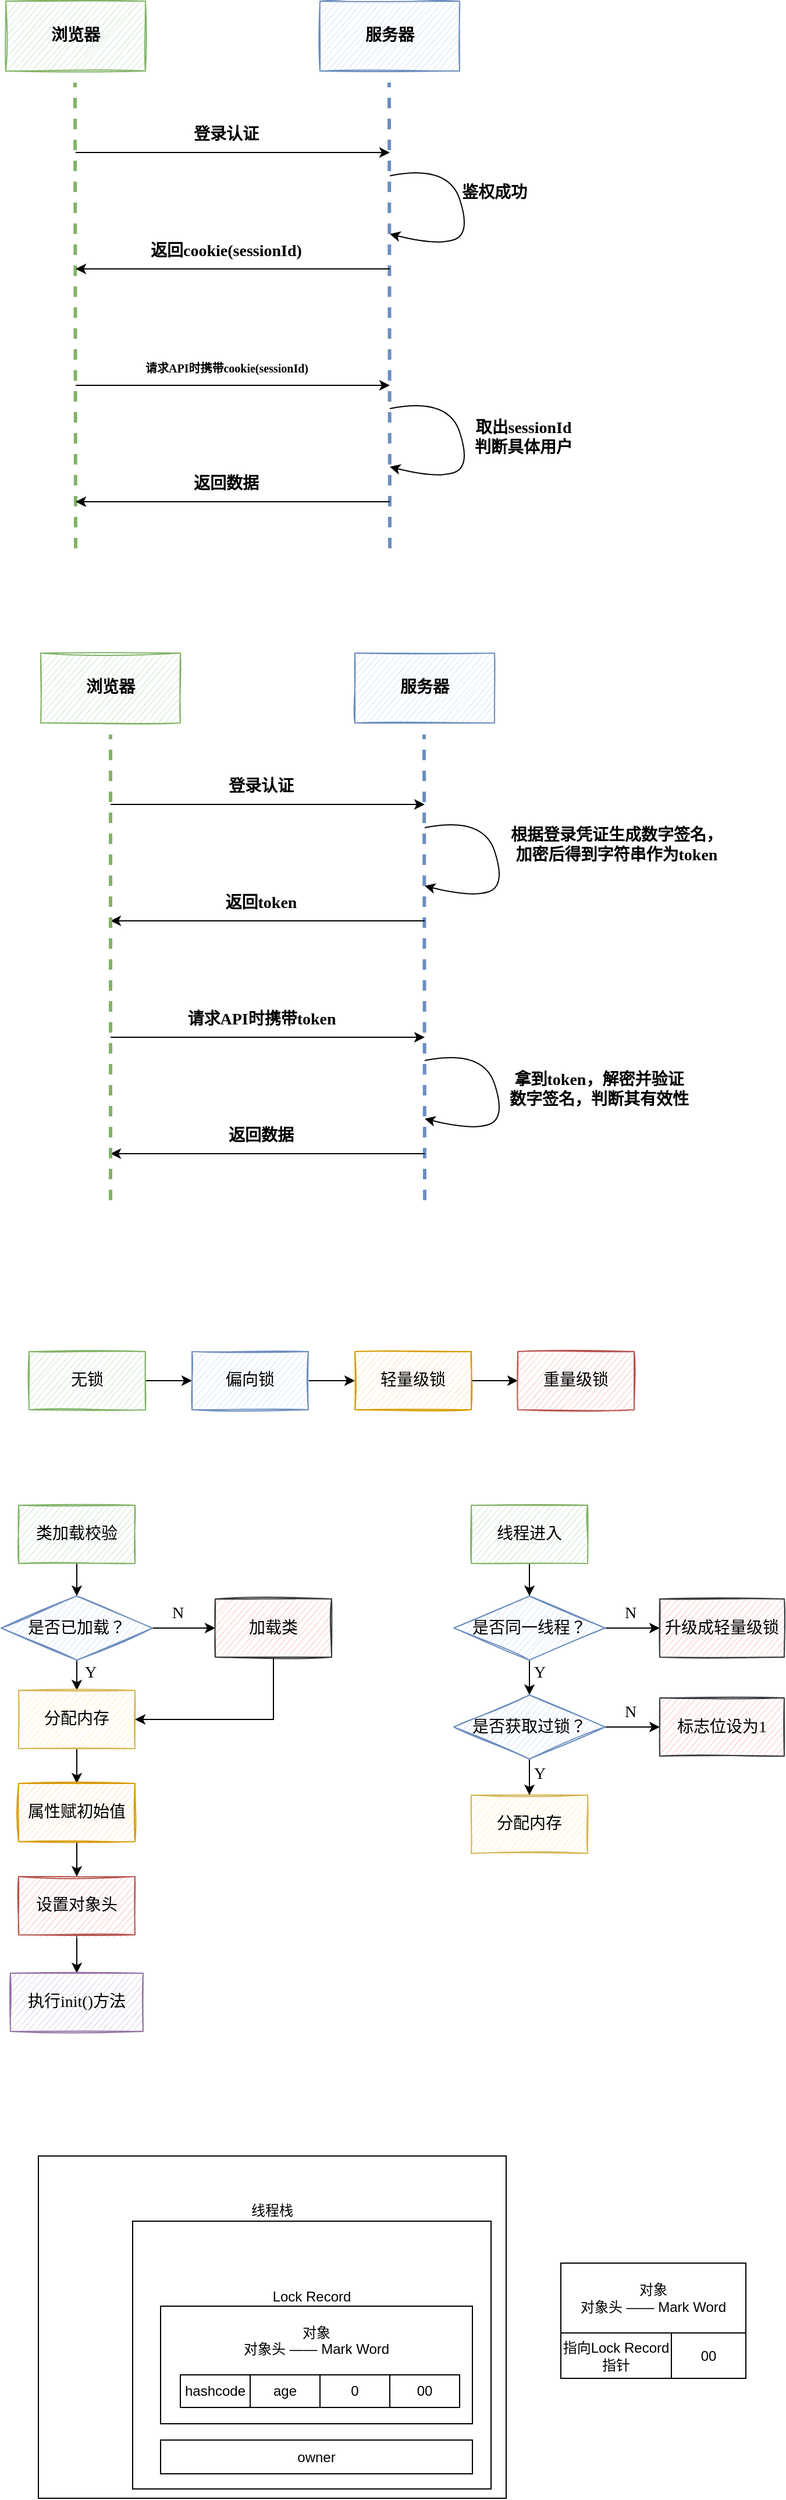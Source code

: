<mxfile version="18.1.3" type="github">
  <diagram id="XjVkoh3s6qNT3mLwqElE" name="第 1 页">
    <mxGraphModel dx="377" dy="233" grid="0" gridSize="10" guides="1" tooltips="1" connect="1" arrows="1" fold="1" page="1" pageScale="1" pageWidth="827" pageHeight="1169" math="0" shadow="0">
      <root>
        <mxCell id="0" />
        <mxCell id="1" parent="0" />
        <mxCell id="EwMLj1MMuvyPxPRpaQWR-1" value="" style="group;fontStyle=1" parent="1" vertex="1" connectable="0">
          <mxGeometry x="90" y="50" width="500" height="450" as="geometry" />
        </mxCell>
        <mxCell id="jYE5WnwlVPZ0vAVxvm49-1" value="浏览器" style="rounded=0;whiteSpace=wrap;html=1;fontFamily=Lucida Console;fillColor=#d5e8d4;strokeColor=#82b366;sketch=1;fontSize=14;fontStyle=1" parent="EwMLj1MMuvyPxPRpaQWR-1" vertex="1">
          <mxGeometry width="120" height="60" as="geometry" />
        </mxCell>
        <mxCell id="jYE5WnwlVPZ0vAVxvm49-2" value="" style="endArrow=none;html=1;rounded=0;dashed=1;fontFamily=Lucida Console;fillColor=#d5e8d4;strokeColor=#82b366;fontSize=14;fontStyle=1;strokeWidth=3;" parent="EwMLj1MMuvyPxPRpaQWR-1" edge="1">
          <mxGeometry width="50" height="50" relative="1" as="geometry">
            <mxPoint x="60" y="470" as="sourcePoint" />
            <mxPoint x="59.5" y="70" as="targetPoint" />
          </mxGeometry>
        </mxCell>
        <mxCell id="jYE5WnwlVPZ0vAVxvm49-3" value="服务器" style="rounded=0;whiteSpace=wrap;html=1;fontFamily=Lucida Console;fillColor=#dae8fc;strokeColor=#6c8ebf;sketch=1;fontSize=14;fontStyle=1" parent="EwMLj1MMuvyPxPRpaQWR-1" vertex="1">
          <mxGeometry x="270" width="120" height="60" as="geometry" />
        </mxCell>
        <mxCell id="jYE5WnwlVPZ0vAVxvm49-4" value="" style="endArrow=none;html=1;rounded=0;dashed=1;fontFamily=Lucida Console;fillColor=#dae8fc;strokeColor=#6c8ebf;fontSize=14;fontStyle=1;strokeWidth=3;" parent="EwMLj1MMuvyPxPRpaQWR-1" edge="1">
          <mxGeometry width="50" height="50" relative="1" as="geometry">
            <mxPoint x="330" y="470" as="sourcePoint" />
            <mxPoint x="329.5" y="70" as="targetPoint" />
          </mxGeometry>
        </mxCell>
        <mxCell id="jYE5WnwlVPZ0vAVxvm49-5" value="" style="endArrow=classic;html=1;rounded=0;targetPerimeterSpacing=0;startArrow=none;startFill=0;endFill=1;fontFamily=Lucida Console;fontSize=14;fontStyle=1" parent="EwMLj1MMuvyPxPRpaQWR-1" edge="1">
          <mxGeometry width="50" height="50" relative="1" as="geometry">
            <mxPoint x="60" y="130" as="sourcePoint" />
            <mxPoint x="330" y="130" as="targetPoint" />
          </mxGeometry>
        </mxCell>
        <mxCell id="jYE5WnwlVPZ0vAVxvm49-6" value="" style="endArrow=none;html=1;rounded=0;targetPerimeterSpacing=0;startArrow=classic;startFill=1;endFill=0;fontFamily=Lucida Console;fontSize=14;fontStyle=1" parent="EwMLj1MMuvyPxPRpaQWR-1" edge="1">
          <mxGeometry width="50" height="50" relative="1" as="geometry">
            <mxPoint x="60" y="230" as="sourcePoint" />
            <mxPoint x="330" y="230" as="targetPoint" />
          </mxGeometry>
        </mxCell>
        <mxCell id="jYE5WnwlVPZ0vAVxvm49-7" value="" style="endArrow=classic;html=1;rounded=0;targetPerimeterSpacing=0;startArrow=none;startFill=0;endFill=1;fontFamily=Lucida Console;fontSize=14;fontStyle=1" parent="EwMLj1MMuvyPxPRpaQWR-1" edge="1">
          <mxGeometry width="50" height="50" relative="1" as="geometry">
            <mxPoint x="60" y="330" as="sourcePoint" />
            <mxPoint x="330" y="330" as="targetPoint" />
          </mxGeometry>
        </mxCell>
        <mxCell id="jYE5WnwlVPZ0vAVxvm49-8" value="登录认证" style="text;html=1;strokeColor=none;fillColor=none;align=center;verticalAlign=middle;whiteSpace=wrap;rounded=0;fontFamily=Lucida Console;fontSize=14;fontStyle=1" parent="EwMLj1MMuvyPxPRpaQWR-1" vertex="1">
          <mxGeometry x="130" y="100" width="119" height="30" as="geometry" />
        </mxCell>
        <mxCell id="jYE5WnwlVPZ0vAVxvm49-9" value="返回cookie(sessionId)" style="text;html=1;strokeColor=none;fillColor=none;align=center;verticalAlign=middle;whiteSpace=wrap;rounded=0;fontFamily=Lucida Console;fontSize=14;fontStyle=1" parent="EwMLj1MMuvyPxPRpaQWR-1" vertex="1">
          <mxGeometry x="94" y="200" width="191" height="30" as="geometry" />
        </mxCell>
        <mxCell id="jYE5WnwlVPZ0vAVxvm49-10" value="请求API时携带cookie(sessionId)" style="text;html=1;strokeColor=none;fillColor=none;align=center;verticalAlign=middle;whiteSpace=wrap;rounded=0;fontFamily=Lucida Console;fontSize=10;fontStyle=1" parent="EwMLj1MMuvyPxPRpaQWR-1" vertex="1">
          <mxGeometry x="74.5" y="300" width="230" height="30" as="geometry" />
        </mxCell>
        <mxCell id="jYE5WnwlVPZ0vAVxvm49-11" value="" style="curved=1;endArrow=classic;html=1;rounded=0;targetPerimeterSpacing=0;fontFamily=Lucida Console;fontSize=14;fontStyle=1" parent="EwMLj1MMuvyPxPRpaQWR-1" edge="1">
          <mxGeometry width="50" height="50" relative="1" as="geometry">
            <mxPoint x="330" y="150" as="sourcePoint" />
            <mxPoint x="330" y="200" as="targetPoint" />
            <Array as="points">
              <mxPoint x="380" y="140" />
              <mxPoint x="400" y="200" />
              <mxPoint x="370" y="210" />
            </Array>
          </mxGeometry>
        </mxCell>
        <mxCell id="jYE5WnwlVPZ0vAVxvm49-12" value="鉴权成功" style="text;html=1;strokeColor=none;fillColor=none;align=center;verticalAlign=middle;whiteSpace=wrap;rounded=0;fontFamily=Lucida Console;fontSize=14;fontStyle=1" parent="EwMLj1MMuvyPxPRpaQWR-1" vertex="1">
          <mxGeometry x="390" y="150" width="60" height="30" as="geometry" />
        </mxCell>
        <mxCell id="jYE5WnwlVPZ0vAVxvm49-13" value="" style="curved=1;endArrow=classic;html=1;rounded=0;targetPerimeterSpacing=0;fontFamily=Lucida Console;fontSize=14;fontStyle=1" parent="EwMLj1MMuvyPxPRpaQWR-1" edge="1">
          <mxGeometry width="50" height="50" relative="1" as="geometry">
            <mxPoint x="330" y="350" as="sourcePoint" />
            <mxPoint x="330" y="400" as="targetPoint" />
            <Array as="points">
              <mxPoint x="380" y="340" />
              <mxPoint x="400" y="400" />
              <mxPoint x="370" y="410" />
            </Array>
          </mxGeometry>
        </mxCell>
        <mxCell id="jYE5WnwlVPZ0vAVxvm49-14" value="取出sessionId&lt;br style=&quot;font-size: 14px;&quot;&gt;判断具体用户" style="text;html=1;strokeColor=none;fillColor=none;align=center;verticalAlign=middle;whiteSpace=wrap;rounded=0;fontFamily=Lucida Console;fontSize=14;fontStyle=1" parent="EwMLj1MMuvyPxPRpaQWR-1" vertex="1">
          <mxGeometry x="390" y="360" width="110" height="30" as="geometry" />
        </mxCell>
        <mxCell id="dwg1_KrbQBoSWfs_JqFU-19" value="" style="endArrow=none;html=1;rounded=0;targetPerimeterSpacing=0;startArrow=classic;startFill=1;endFill=0;fontFamily=Lucida Console;fontSize=14;fontStyle=1" parent="EwMLj1MMuvyPxPRpaQWR-1" edge="1">
          <mxGeometry width="50" height="50" relative="1" as="geometry">
            <mxPoint x="60" y="430" as="sourcePoint" />
            <mxPoint x="330" y="430" as="targetPoint" />
          </mxGeometry>
        </mxCell>
        <mxCell id="dwg1_KrbQBoSWfs_JqFU-20" value="返回数据" style="text;html=1;strokeColor=none;fillColor=none;align=center;verticalAlign=middle;whiteSpace=wrap;rounded=0;fontFamily=Lucida Console;fontSize=14;fontStyle=1" parent="EwMLj1MMuvyPxPRpaQWR-1" vertex="1">
          <mxGeometry x="94" y="400" width="191" height="30" as="geometry" />
        </mxCell>
        <mxCell id="dwg1_KrbQBoSWfs_JqFU-1" value="" style="group;fontStyle=1;strokeWidth=2;" parent="1" vertex="1" connectable="0">
          <mxGeometry x="120" y="610" width="580" height="450" as="geometry" />
        </mxCell>
        <mxCell id="dwg1_KrbQBoSWfs_JqFU-2" value="浏览器" style="rounded=0;whiteSpace=wrap;html=1;fontFamily=Lucida Console;fillColor=#d5e8d4;strokeColor=#82b366;sketch=1;fontSize=14;fontStyle=1" parent="dwg1_KrbQBoSWfs_JqFU-1" vertex="1">
          <mxGeometry width="120" height="60" as="geometry" />
        </mxCell>
        <mxCell id="dwg1_KrbQBoSWfs_JqFU-4" value="服务器" style="rounded=0;whiteSpace=wrap;html=1;fontFamily=Lucida Console;fillColor=#dae8fc;strokeColor=#6c8ebf;sketch=1;fontSize=14;fontStyle=1" parent="dwg1_KrbQBoSWfs_JqFU-1" vertex="1">
          <mxGeometry x="270" width="120" height="60" as="geometry" />
        </mxCell>
        <mxCell id="dwg1_KrbQBoSWfs_JqFU-5" value="" style="endArrow=none;html=1;rounded=0;dashed=1;fontFamily=Lucida Console;fillColor=#dae8fc;strokeColor=#6c8ebf;fontSize=14;fontStyle=1;strokeWidth=3;" parent="dwg1_KrbQBoSWfs_JqFU-1" edge="1">
          <mxGeometry width="50" height="50" relative="1" as="geometry">
            <mxPoint x="330" y="470" as="sourcePoint" />
            <mxPoint x="329.5" y="70" as="targetPoint" />
          </mxGeometry>
        </mxCell>
        <mxCell id="dwg1_KrbQBoSWfs_JqFU-6" value="" style="endArrow=classic;html=1;rounded=0;targetPerimeterSpacing=0;startArrow=none;startFill=0;endFill=1;fontFamily=Lucida Console;fontSize=14;fontStyle=1" parent="dwg1_KrbQBoSWfs_JqFU-1" edge="1">
          <mxGeometry width="50" height="50" relative="1" as="geometry">
            <mxPoint x="60" y="130" as="sourcePoint" />
            <mxPoint x="330" y="130" as="targetPoint" />
          </mxGeometry>
        </mxCell>
        <mxCell id="dwg1_KrbQBoSWfs_JqFU-7" value="" style="endArrow=none;html=1;rounded=0;targetPerimeterSpacing=0;startArrow=classic;startFill=1;endFill=0;fontFamily=Lucida Console;fontSize=14;fontStyle=1" parent="dwg1_KrbQBoSWfs_JqFU-1" edge="1">
          <mxGeometry width="50" height="50" relative="1" as="geometry">
            <mxPoint x="60" y="230" as="sourcePoint" />
            <mxPoint x="330" y="230" as="targetPoint" />
          </mxGeometry>
        </mxCell>
        <mxCell id="dwg1_KrbQBoSWfs_JqFU-8" value="" style="endArrow=classic;html=1;rounded=0;targetPerimeterSpacing=0;startArrow=none;startFill=0;endFill=1;fontFamily=Lucida Console;fontSize=14;fontStyle=1" parent="dwg1_KrbQBoSWfs_JqFU-1" edge="1">
          <mxGeometry width="50" height="50" relative="1" as="geometry">
            <mxPoint x="60" y="330" as="sourcePoint" />
            <mxPoint x="330" y="330" as="targetPoint" />
          </mxGeometry>
        </mxCell>
        <mxCell id="dwg1_KrbQBoSWfs_JqFU-9" value="登录认证" style="text;html=1;strokeColor=none;fillColor=none;align=center;verticalAlign=middle;whiteSpace=wrap;rounded=0;fontFamily=Lucida Console;fontSize=14;fontStyle=1" parent="dwg1_KrbQBoSWfs_JqFU-1" vertex="1">
          <mxGeometry x="130" y="100" width="119" height="30" as="geometry" />
        </mxCell>
        <mxCell id="dwg1_KrbQBoSWfs_JqFU-10" value="返回token" style="text;html=1;strokeColor=none;fillColor=none;align=center;verticalAlign=middle;whiteSpace=wrap;rounded=0;fontFamily=Lucida Console;fontSize=14;fontStyle=1" parent="dwg1_KrbQBoSWfs_JqFU-1" vertex="1">
          <mxGeometry x="94" y="200" width="191" height="30" as="geometry" />
        </mxCell>
        <mxCell id="dwg1_KrbQBoSWfs_JqFU-11" value="请求API时携带token" style="text;html=1;strokeColor=none;fillColor=none;align=center;verticalAlign=middle;whiteSpace=wrap;rounded=0;fontFamily=Lucida Console;fontSize=14;fontStyle=1" parent="dwg1_KrbQBoSWfs_JqFU-1" vertex="1">
          <mxGeometry x="74.5" y="300" width="230" height="30" as="geometry" />
        </mxCell>
        <mxCell id="dwg1_KrbQBoSWfs_JqFU-12" value="" style="curved=1;endArrow=classic;html=1;rounded=0;targetPerimeterSpacing=0;fontFamily=Lucida Console;fontSize=14;fontStyle=1" parent="dwg1_KrbQBoSWfs_JqFU-1" edge="1">
          <mxGeometry width="50" height="50" relative="1" as="geometry">
            <mxPoint x="330" y="150" as="sourcePoint" />
            <mxPoint x="330" y="200" as="targetPoint" />
            <Array as="points">
              <mxPoint x="380" y="140" />
              <mxPoint x="400" y="200" />
              <mxPoint x="370" y="210" />
            </Array>
          </mxGeometry>
        </mxCell>
        <mxCell id="dwg1_KrbQBoSWfs_JqFU-13" value="根据登录凭证生成数字签名，加密后得到字符串作为token" style="text;html=1;strokeColor=none;fillColor=none;align=center;verticalAlign=middle;whiteSpace=wrap;rounded=0;fontFamily=Lucida Console;fontSize=14;fontStyle=1" parent="dwg1_KrbQBoSWfs_JqFU-1" vertex="1">
          <mxGeometry x="400" y="150" width="190" height="30" as="geometry" />
        </mxCell>
        <mxCell id="dwg1_KrbQBoSWfs_JqFU-14" value="" style="curved=1;endArrow=classic;html=1;rounded=0;targetPerimeterSpacing=0;fontFamily=Lucida Console;fontSize=14;fontStyle=1" parent="dwg1_KrbQBoSWfs_JqFU-1" edge="1">
          <mxGeometry width="50" height="50" relative="1" as="geometry">
            <mxPoint x="330" y="350" as="sourcePoint" />
            <mxPoint x="330" y="400" as="targetPoint" />
            <Array as="points">
              <mxPoint x="380" y="340" />
              <mxPoint x="400" y="400" />
              <mxPoint x="370" y="410" />
            </Array>
          </mxGeometry>
        </mxCell>
        <mxCell id="dwg1_KrbQBoSWfs_JqFU-15" value="拿到token，解密并验证数字签名，判断其有效性" style="text;html=1;strokeColor=none;fillColor=none;align=center;verticalAlign=middle;whiteSpace=wrap;rounded=0;fontFamily=Lucida Console;fontSize=14;fontStyle=1" parent="dwg1_KrbQBoSWfs_JqFU-1" vertex="1">
          <mxGeometry x="400" y="360" width="160" height="30" as="geometry" />
        </mxCell>
        <mxCell id="dwg1_KrbQBoSWfs_JqFU-17" value="" style="endArrow=none;html=1;rounded=0;targetPerimeterSpacing=0;startArrow=classic;startFill=1;endFill=0;fontFamily=Lucida Console;fontSize=14;fontStyle=1" parent="dwg1_KrbQBoSWfs_JqFU-1" edge="1">
          <mxGeometry width="50" height="50" relative="1" as="geometry">
            <mxPoint x="60" y="430" as="sourcePoint" />
            <mxPoint x="330" y="430" as="targetPoint" />
          </mxGeometry>
        </mxCell>
        <mxCell id="dwg1_KrbQBoSWfs_JqFU-18" value="返回数据" style="text;html=1;strokeColor=none;fillColor=none;align=center;verticalAlign=middle;whiteSpace=wrap;rounded=0;fontFamily=Lucida Console;fontSize=14;fontStyle=1" parent="dwg1_KrbQBoSWfs_JqFU-1" vertex="1">
          <mxGeometry x="94" y="400" width="191" height="30" as="geometry" />
        </mxCell>
        <mxCell id="dwg1_KrbQBoSWfs_JqFU-3" value="" style="endArrow=none;html=1;rounded=0;dashed=1;fontFamily=Lucida Console;fillColor=#d5e8d4;strokeColor=#82b366;fontSize=14;fontStyle=1;strokeWidth=3;" parent="1" edge="1">
          <mxGeometry width="50" height="50" relative="1" as="geometry">
            <mxPoint x="180" y="1080" as="sourcePoint" />
            <mxPoint x="180" y="680" as="targetPoint" />
          </mxGeometry>
        </mxCell>
        <mxCell id="j4RgRAAIpv4N41BMO8a8-6" style="edgeStyle=orthogonalEdgeStyle;rounded=0;orthogonalLoop=1;jettySize=auto;html=1;exitX=1;exitY=0.5;exitDx=0;exitDy=0;entryX=0;entryY=0.5;entryDx=0;entryDy=0;fontFamily=Lucida Console;fontSize=14;" parent="1" source="j4RgRAAIpv4N41BMO8a8-1" target="j4RgRAAIpv4N41BMO8a8-2" edge="1">
          <mxGeometry relative="1" as="geometry" />
        </mxCell>
        <mxCell id="j4RgRAAIpv4N41BMO8a8-1" value="无锁" style="rounded=0;whiteSpace=wrap;html=1;fontFamily=Lucida Console;fontSize=14;fillColor=#d5e8d4;strokeColor=#82b366;sketch=1;" parent="1" vertex="1">
          <mxGeometry x="110" y="1210" width="100" height="50" as="geometry" />
        </mxCell>
        <mxCell id="j4RgRAAIpv4N41BMO8a8-7" style="edgeStyle=orthogonalEdgeStyle;rounded=0;orthogonalLoop=1;jettySize=auto;html=1;exitX=1;exitY=0.5;exitDx=0;exitDy=0;fontFamily=Lucida Console;fontSize=14;" parent="1" source="j4RgRAAIpv4N41BMO8a8-2" target="j4RgRAAIpv4N41BMO8a8-3" edge="1">
          <mxGeometry relative="1" as="geometry" />
        </mxCell>
        <mxCell id="j4RgRAAIpv4N41BMO8a8-2" value="偏向锁" style="rounded=0;whiteSpace=wrap;html=1;fontFamily=Lucida Console;fontSize=14;fillColor=#dae8fc;strokeColor=#6c8ebf;sketch=1;" parent="1" vertex="1">
          <mxGeometry x="250" y="1210" width="100" height="50" as="geometry" />
        </mxCell>
        <mxCell id="j4RgRAAIpv4N41BMO8a8-8" style="edgeStyle=orthogonalEdgeStyle;rounded=0;orthogonalLoop=1;jettySize=auto;html=1;exitX=1;exitY=0.5;exitDx=0;exitDy=0;entryX=0;entryY=0.5;entryDx=0;entryDy=0;fontFamily=Lucida Console;fontSize=14;" parent="1" source="j4RgRAAIpv4N41BMO8a8-3" target="j4RgRAAIpv4N41BMO8a8-4" edge="1">
          <mxGeometry relative="1" as="geometry" />
        </mxCell>
        <mxCell id="j4RgRAAIpv4N41BMO8a8-3" value="轻量级锁" style="rounded=0;whiteSpace=wrap;html=1;fontFamily=Lucida Console;fontSize=14;fillColor=#ffe6cc;strokeColor=#d79b00;sketch=1;" parent="1" vertex="1">
          <mxGeometry x="390" y="1210" width="100" height="50" as="geometry" />
        </mxCell>
        <mxCell id="j4RgRAAIpv4N41BMO8a8-4" value="重量级锁" style="rounded=0;whiteSpace=wrap;html=1;fontFamily=Lucida Console;fontSize=14;fillColor=#f8cecc;strokeColor=#b85450;sketch=1;" parent="1" vertex="1">
          <mxGeometry x="530" y="1210" width="100" height="50" as="geometry" />
        </mxCell>
        <mxCell id="j4RgRAAIpv4N41BMO8a8-18" style="edgeStyle=orthogonalEdgeStyle;rounded=0;orthogonalLoop=1;jettySize=auto;html=1;exitX=0.5;exitY=1;exitDx=0;exitDy=0;entryX=0.5;entryY=0;entryDx=0;entryDy=0;fontFamily=Lucida Console;fontSize=14;fontColor=#000000;" parent="1" source="j4RgRAAIpv4N41BMO8a8-10" target="j4RgRAAIpv4N41BMO8a8-11" edge="1">
          <mxGeometry relative="1" as="geometry" />
        </mxCell>
        <mxCell id="j4RgRAAIpv4N41BMO8a8-10" value="类加载校验" style="rounded=0;whiteSpace=wrap;html=1;sketch=1;fontFamily=Lucida Console;fontSize=14;fontStyle=0;fillColor=#d5e8d4;strokeColor=#82b366;" parent="1" vertex="1">
          <mxGeometry x="101" y="1342" width="100" height="50" as="geometry" />
        </mxCell>
        <mxCell id="j4RgRAAIpv4N41BMO8a8-19" style="edgeStyle=orthogonalEdgeStyle;rounded=0;orthogonalLoop=1;jettySize=auto;html=1;exitX=0.5;exitY=1;exitDx=0;exitDy=0;entryX=0.5;entryY=0;entryDx=0;entryDy=0;fontFamily=Lucida Console;fontSize=14;fontColor=#000000;" parent="1" source="j4RgRAAIpv4N41BMO8a8-11" target="j4RgRAAIpv4N41BMO8a8-12" edge="1">
          <mxGeometry relative="1" as="geometry" />
        </mxCell>
        <mxCell id="j4RgRAAIpv4N41BMO8a8-23" style="edgeStyle=orthogonalEdgeStyle;rounded=0;orthogonalLoop=1;jettySize=auto;html=1;exitX=1;exitY=0.5;exitDx=0;exitDy=0;entryX=0;entryY=0.5;entryDx=0;entryDy=0;fontFamily=Lucida Console;fontSize=14;fontColor=#000000;" parent="1" source="j4RgRAAIpv4N41BMO8a8-11" target="j4RgRAAIpv4N41BMO8a8-17" edge="1">
          <mxGeometry relative="1" as="geometry" />
        </mxCell>
        <mxCell id="j4RgRAAIpv4N41BMO8a8-11" value="是否已加载？" style="rhombus;whiteSpace=wrap;html=1;sketch=1;fontFamily=Lucida Console;fontSize=14;fillColor=#dae8fc;strokeColor=#6c8ebf;" parent="1" vertex="1">
          <mxGeometry x="86" y="1420" width="130" height="55" as="geometry" />
        </mxCell>
        <mxCell id="j4RgRAAIpv4N41BMO8a8-20" style="edgeStyle=orthogonalEdgeStyle;rounded=0;orthogonalLoop=1;jettySize=auto;html=1;exitX=0.5;exitY=1;exitDx=0;exitDy=0;entryX=0.5;entryY=0;entryDx=0;entryDy=0;fontFamily=Lucida Console;fontSize=14;fontColor=#000000;" parent="1" source="j4RgRAAIpv4N41BMO8a8-12" target="j4RgRAAIpv4N41BMO8a8-13" edge="1">
          <mxGeometry relative="1" as="geometry" />
        </mxCell>
        <mxCell id="j4RgRAAIpv4N41BMO8a8-12" value="分配内存" style="rounded=0;whiteSpace=wrap;html=1;sketch=1;fontFamily=Lucida Console;fontSize=14;fillColor=#fff2cc;strokeColor=#d6b656;" parent="1" vertex="1">
          <mxGeometry x="101" y="1501" width="100" height="50" as="geometry" />
        </mxCell>
        <mxCell id="j4RgRAAIpv4N41BMO8a8-21" style="edgeStyle=orthogonalEdgeStyle;rounded=0;orthogonalLoop=1;jettySize=auto;html=1;exitX=0.5;exitY=1;exitDx=0;exitDy=0;entryX=0.5;entryY=0;entryDx=0;entryDy=0;fontFamily=Lucida Console;fontSize=14;fontColor=#000000;" parent="1" source="j4RgRAAIpv4N41BMO8a8-13" target="j4RgRAAIpv4N41BMO8a8-14" edge="1">
          <mxGeometry relative="1" as="geometry" />
        </mxCell>
        <mxCell id="j4RgRAAIpv4N41BMO8a8-13" value="属性赋初始值" style="rounded=0;whiteSpace=wrap;html=1;sketch=1;fontFamily=Lucida Console;fontSize=14;fillColor=#ffe6cc;strokeColor=#d79b00;" parent="1" vertex="1">
          <mxGeometry x="101" y="1581" width="100" height="50" as="geometry" />
        </mxCell>
        <mxCell id="j4RgRAAIpv4N41BMO8a8-22" style="edgeStyle=orthogonalEdgeStyle;rounded=0;orthogonalLoop=1;jettySize=auto;html=1;exitX=0.5;exitY=1;exitDx=0;exitDy=0;fontFamily=Lucida Console;fontSize=14;fontColor=#000000;entryX=0.5;entryY=0;entryDx=0;entryDy=0;" parent="1" source="j4RgRAAIpv4N41BMO8a8-14" target="j4RgRAAIpv4N41BMO8a8-15" edge="1">
          <mxGeometry relative="1" as="geometry">
            <mxPoint x="151" y="1734.429" as="targetPoint" />
          </mxGeometry>
        </mxCell>
        <mxCell id="j4RgRAAIpv4N41BMO8a8-14" value="设置对象头" style="rounded=0;whiteSpace=wrap;html=1;sketch=1;fontFamily=Lucida Console;fontSize=14;fillColor=#f8cecc;strokeColor=#b85450;" parent="1" vertex="1">
          <mxGeometry x="101" y="1661" width="100" height="50" as="geometry" />
        </mxCell>
        <mxCell id="j4RgRAAIpv4N41BMO8a8-15" value="执行init()方法" style="rounded=0;whiteSpace=wrap;html=1;sketch=1;fontFamily=Lucida Console;fontSize=14;fillColor=#e1d5e7;strokeColor=#9673a6;" parent="1" vertex="1">
          <mxGeometry x="94" y="1744" width="114" height="50" as="geometry" />
        </mxCell>
        <mxCell id="j4RgRAAIpv4N41BMO8a8-24" style="edgeStyle=orthogonalEdgeStyle;rounded=0;orthogonalLoop=1;jettySize=auto;html=1;exitX=0.5;exitY=1;exitDx=0;exitDy=0;entryX=1;entryY=0.5;entryDx=0;entryDy=0;fontFamily=Lucida Console;fontSize=14;fontColor=#000000;" parent="1" source="j4RgRAAIpv4N41BMO8a8-17" target="j4RgRAAIpv4N41BMO8a8-12" edge="1">
          <mxGeometry relative="1" as="geometry" />
        </mxCell>
        <mxCell id="j4RgRAAIpv4N41BMO8a8-17" value="加载类" style="rounded=0;whiteSpace=wrap;html=1;sketch=1;fontFamily=Lucida Console;fontSize=14;fontStyle=0;fillColor=#ffcccc;strokeColor=#36393d;" parent="1" vertex="1">
          <mxGeometry x="270" y="1422.5" width="100" height="50" as="geometry" />
        </mxCell>
        <mxCell id="j4RgRAAIpv4N41BMO8a8-26" value="Y" style="text;html=1;strokeColor=none;fillColor=none;align=center;verticalAlign=middle;whiteSpace=wrap;rounded=0;sketch=1;fontFamily=Lucida Console;fontSize=14;fontColor=#000000;" parent="1" vertex="1">
          <mxGeometry x="133" y="1471" width="60" height="30" as="geometry" />
        </mxCell>
        <mxCell id="j4RgRAAIpv4N41BMO8a8-27" value="N" style="text;html=1;strokeColor=none;fillColor=none;align=center;verticalAlign=middle;whiteSpace=wrap;rounded=0;sketch=1;fontFamily=Lucida Console;fontSize=14;fontColor=#000000;" parent="1" vertex="1">
          <mxGeometry x="208" y="1420" width="60" height="30" as="geometry" />
        </mxCell>
        <mxCell id="j4RgRAAIpv4N41BMO8a8-28" style="edgeStyle=orthogonalEdgeStyle;rounded=0;orthogonalLoop=1;jettySize=auto;html=1;exitX=0.5;exitY=1;exitDx=0;exitDy=0;entryX=0.5;entryY=0;entryDx=0;entryDy=0;fontFamily=Lucida Console;fontSize=14;fontColor=#000000;" parent="1" source="j4RgRAAIpv4N41BMO8a8-29" target="j4RgRAAIpv4N41BMO8a8-32" edge="1">
          <mxGeometry relative="1" as="geometry" />
        </mxCell>
        <mxCell id="j4RgRAAIpv4N41BMO8a8-29" value="线程进入" style="rounded=0;whiteSpace=wrap;html=1;sketch=1;fontFamily=Lucida Console;fontSize=14;fontStyle=0;fillColor=#d5e8d4;strokeColor=#82b366;" parent="1" vertex="1">
          <mxGeometry x="490" y="1342" width="100" height="50" as="geometry" />
        </mxCell>
        <mxCell id="j4RgRAAIpv4N41BMO8a8-31" style="edgeStyle=orthogonalEdgeStyle;rounded=0;orthogonalLoop=1;jettySize=auto;html=1;exitX=1;exitY=0.5;exitDx=0;exitDy=0;entryX=0;entryY=0.5;entryDx=0;entryDy=0;fontFamily=Lucida Console;fontSize=14;fontColor=#000000;" parent="1" source="j4RgRAAIpv4N41BMO8a8-32" target="j4RgRAAIpv4N41BMO8a8-41" edge="1">
          <mxGeometry relative="1" as="geometry" />
        </mxCell>
        <mxCell id="j4RgRAAIpv4N41BMO8a8-48" style="edgeStyle=orthogonalEdgeStyle;rounded=0;orthogonalLoop=1;jettySize=auto;html=1;entryX=0.5;entryY=0;entryDx=0;entryDy=0;fontFamily=Lucida Console;fontSize=14;fontColor=#000000;" parent="1" source="j4RgRAAIpv4N41BMO8a8-32" target="j4RgRAAIpv4N41BMO8a8-44" edge="1">
          <mxGeometry relative="1" as="geometry" />
        </mxCell>
        <mxCell id="j4RgRAAIpv4N41BMO8a8-32" value="是否同一线程？" style="rhombus;whiteSpace=wrap;html=1;sketch=1;fontFamily=Lucida Console;fontSize=14;fillColor=#dae8fc;strokeColor=#6c8ebf;" parent="1" vertex="1">
          <mxGeometry x="475" y="1420" width="130" height="55" as="geometry" />
        </mxCell>
        <mxCell id="j4RgRAAIpv4N41BMO8a8-34" value="分配内存" style="rounded=0;whiteSpace=wrap;html=1;sketch=1;fontFamily=Lucida Console;fontSize=14;fillColor=#fff2cc;strokeColor=#d6b656;" parent="1" vertex="1">
          <mxGeometry x="490" y="1591" width="100" height="50" as="geometry" />
        </mxCell>
        <mxCell id="j4RgRAAIpv4N41BMO8a8-41" value="升级成轻量级锁" style="rounded=0;whiteSpace=wrap;html=1;sketch=1;fontFamily=Lucida Console;fontSize=14;fontStyle=0;fillColor=#ffcccc;strokeColor=#36393d;" parent="1" vertex="1">
          <mxGeometry x="652" y="1422.5" width="107" height="50" as="geometry" />
        </mxCell>
        <mxCell id="j4RgRAAIpv4N41BMO8a8-42" value="Y" style="text;html=1;strokeColor=none;fillColor=none;align=center;verticalAlign=middle;whiteSpace=wrap;rounded=0;sketch=1;fontFamily=Lucida Console;fontSize=14;fontColor=#000000;" parent="1" vertex="1">
          <mxGeometry x="519" y="1471" width="60" height="30" as="geometry" />
        </mxCell>
        <mxCell id="j4RgRAAIpv4N41BMO8a8-43" value="N" style="text;html=1;strokeColor=none;fillColor=none;align=center;verticalAlign=middle;whiteSpace=wrap;rounded=0;sketch=1;fontFamily=Lucida Console;fontSize=14;fontColor=#000000;" parent="1" vertex="1">
          <mxGeometry x="597" y="1420" width="60" height="30" as="geometry" />
        </mxCell>
        <mxCell id="j4RgRAAIpv4N41BMO8a8-50" style="edgeStyle=orthogonalEdgeStyle;rounded=0;orthogonalLoop=1;jettySize=auto;html=1;exitX=0.5;exitY=1;exitDx=0;exitDy=0;entryX=0.5;entryY=0;entryDx=0;entryDy=0;fontFamily=Lucida Console;fontSize=14;fontColor=#000000;" parent="1" source="j4RgRAAIpv4N41BMO8a8-44" target="j4RgRAAIpv4N41BMO8a8-34" edge="1">
          <mxGeometry relative="1" as="geometry" />
        </mxCell>
        <mxCell id="j4RgRAAIpv4N41BMO8a8-52" style="edgeStyle=orthogonalEdgeStyle;rounded=0;orthogonalLoop=1;jettySize=auto;html=1;exitX=1;exitY=0.5;exitDx=0;exitDy=0;entryX=0;entryY=0.5;entryDx=0;entryDy=0;fontFamily=Lucida Console;fontSize=14;fontColor=#000000;" parent="1" source="j4RgRAAIpv4N41BMO8a8-44" target="j4RgRAAIpv4N41BMO8a8-46" edge="1">
          <mxGeometry relative="1" as="geometry" />
        </mxCell>
        <mxCell id="j4RgRAAIpv4N41BMO8a8-44" value="是否获取过锁？" style="rhombus;whiteSpace=wrap;html=1;sketch=1;fontFamily=Lucida Console;fontSize=14;fillColor=#dae8fc;strokeColor=#6c8ebf;" parent="1" vertex="1">
          <mxGeometry x="475" y="1505" width="130" height="55" as="geometry" />
        </mxCell>
        <mxCell id="j4RgRAAIpv4N41BMO8a8-46" value="标志位设为1" style="rounded=0;whiteSpace=wrap;html=1;sketch=1;fontFamily=Lucida Console;fontSize=14;fontStyle=0;fillColor=#ffcccc;strokeColor=#36393d;" parent="1" vertex="1">
          <mxGeometry x="652" y="1507.5" width="107" height="50" as="geometry" />
        </mxCell>
        <mxCell id="j4RgRAAIpv4N41BMO8a8-51" value="Y" style="text;html=1;strokeColor=none;fillColor=none;align=center;verticalAlign=middle;whiteSpace=wrap;rounded=0;sketch=1;fontFamily=Lucida Console;fontSize=14;fontColor=#000000;" parent="1" vertex="1">
          <mxGeometry x="519" y="1557.5" width="60" height="30" as="geometry" />
        </mxCell>
        <mxCell id="j4RgRAAIpv4N41BMO8a8-53" value="N" style="text;html=1;strokeColor=none;fillColor=none;align=center;verticalAlign=middle;whiteSpace=wrap;rounded=0;sketch=1;fontFamily=Lucida Console;fontSize=14;fontColor=#000000;" parent="1" vertex="1">
          <mxGeometry x="597" y="1505" width="60" height="30" as="geometry" />
        </mxCell>
        <mxCell id="Ydxw--3r8pnDjbfjs-fC-1" value="线程栈&lt;br&gt;&lt;br&gt;&lt;br&gt;&lt;br&gt;&lt;br&gt;&lt;br&gt;&lt;br&gt;&lt;br&gt;&lt;br&gt;&lt;br&gt;&lt;br&gt;&lt;br&gt;&lt;br&gt;&lt;br&gt;&lt;br&gt;" style="rounded=0;whiteSpace=wrap;html=1;" vertex="1" parent="1">
          <mxGeometry x="118" y="1901" width="402" height="294" as="geometry" />
        </mxCell>
        <mxCell id="Ydxw--3r8pnDjbfjs-fC-2" value="Lock Record&lt;br&gt;&lt;br&gt;&lt;br&gt;&lt;br&gt;&lt;br&gt;&lt;br&gt;&lt;br&gt;&lt;br&gt;" style="rounded=0;whiteSpace=wrap;html=1;" vertex="1" parent="1">
          <mxGeometry x="199" y="1957" width="308" height="230" as="geometry" />
        </mxCell>
        <mxCell id="Ydxw--3r8pnDjbfjs-fC-4" value="对象&lt;br&gt;对象头 —— Mark Word&lt;br&gt;&lt;br&gt;&lt;br&gt;&lt;br&gt;" style="rounded=0;whiteSpace=wrap;html=1;" vertex="1" parent="1">
          <mxGeometry x="223" y="2030" width="268" height="101" as="geometry" />
        </mxCell>
        <mxCell id="Ydxw--3r8pnDjbfjs-fC-6" value="hashcode" style="rounded=0;whiteSpace=wrap;html=1;" vertex="1" parent="1">
          <mxGeometry x="240" y="2089" width="60" height="28" as="geometry" />
        </mxCell>
        <mxCell id="Ydxw--3r8pnDjbfjs-fC-7" value="age" style="rounded=0;whiteSpace=wrap;html=1;" vertex="1" parent="1">
          <mxGeometry x="300" y="2089" width="60" height="28" as="geometry" />
        </mxCell>
        <mxCell id="Ydxw--3r8pnDjbfjs-fC-8" value="0" style="rounded=0;whiteSpace=wrap;html=1;" vertex="1" parent="1">
          <mxGeometry x="360" y="2089" width="60" height="28" as="geometry" />
        </mxCell>
        <mxCell id="Ydxw--3r8pnDjbfjs-fC-9" value="00" style="rounded=0;whiteSpace=wrap;html=1;" vertex="1" parent="1">
          <mxGeometry x="420" y="2089" width="60" height="28" as="geometry" />
        </mxCell>
        <mxCell id="Ydxw--3r8pnDjbfjs-fC-11" value="owner" style="rounded=0;whiteSpace=wrap;html=1;" vertex="1" parent="1">
          <mxGeometry x="223" y="2145" width="268" height="29" as="geometry" />
        </mxCell>
        <mxCell id="Ydxw--3r8pnDjbfjs-fC-12" value="&lt;span style=&quot;&quot;&gt;对象&lt;/span&gt;&lt;br style=&quot;&quot;&gt;&lt;span style=&quot;&quot;&gt;对象头 —— Mark Word&lt;/span&gt;" style="rounded=0;whiteSpace=wrap;html=1;" vertex="1" parent="1">
          <mxGeometry x="567" y="1993" width="159" height="60" as="geometry" />
        </mxCell>
        <mxCell id="Ydxw--3r8pnDjbfjs-fC-13" value="指向Lock Record 指针" style="rounded=0;whiteSpace=wrap;html=1;" vertex="1" parent="1">
          <mxGeometry x="567" y="2053" width="95" height="39" as="geometry" />
        </mxCell>
        <mxCell id="Ydxw--3r8pnDjbfjs-fC-14" value="00" style="rounded=0;whiteSpace=wrap;html=1;" vertex="1" parent="1">
          <mxGeometry x="662" y="2053" width="64" height="39" as="geometry" />
        </mxCell>
      </root>
    </mxGraphModel>
  </diagram>
</mxfile>

